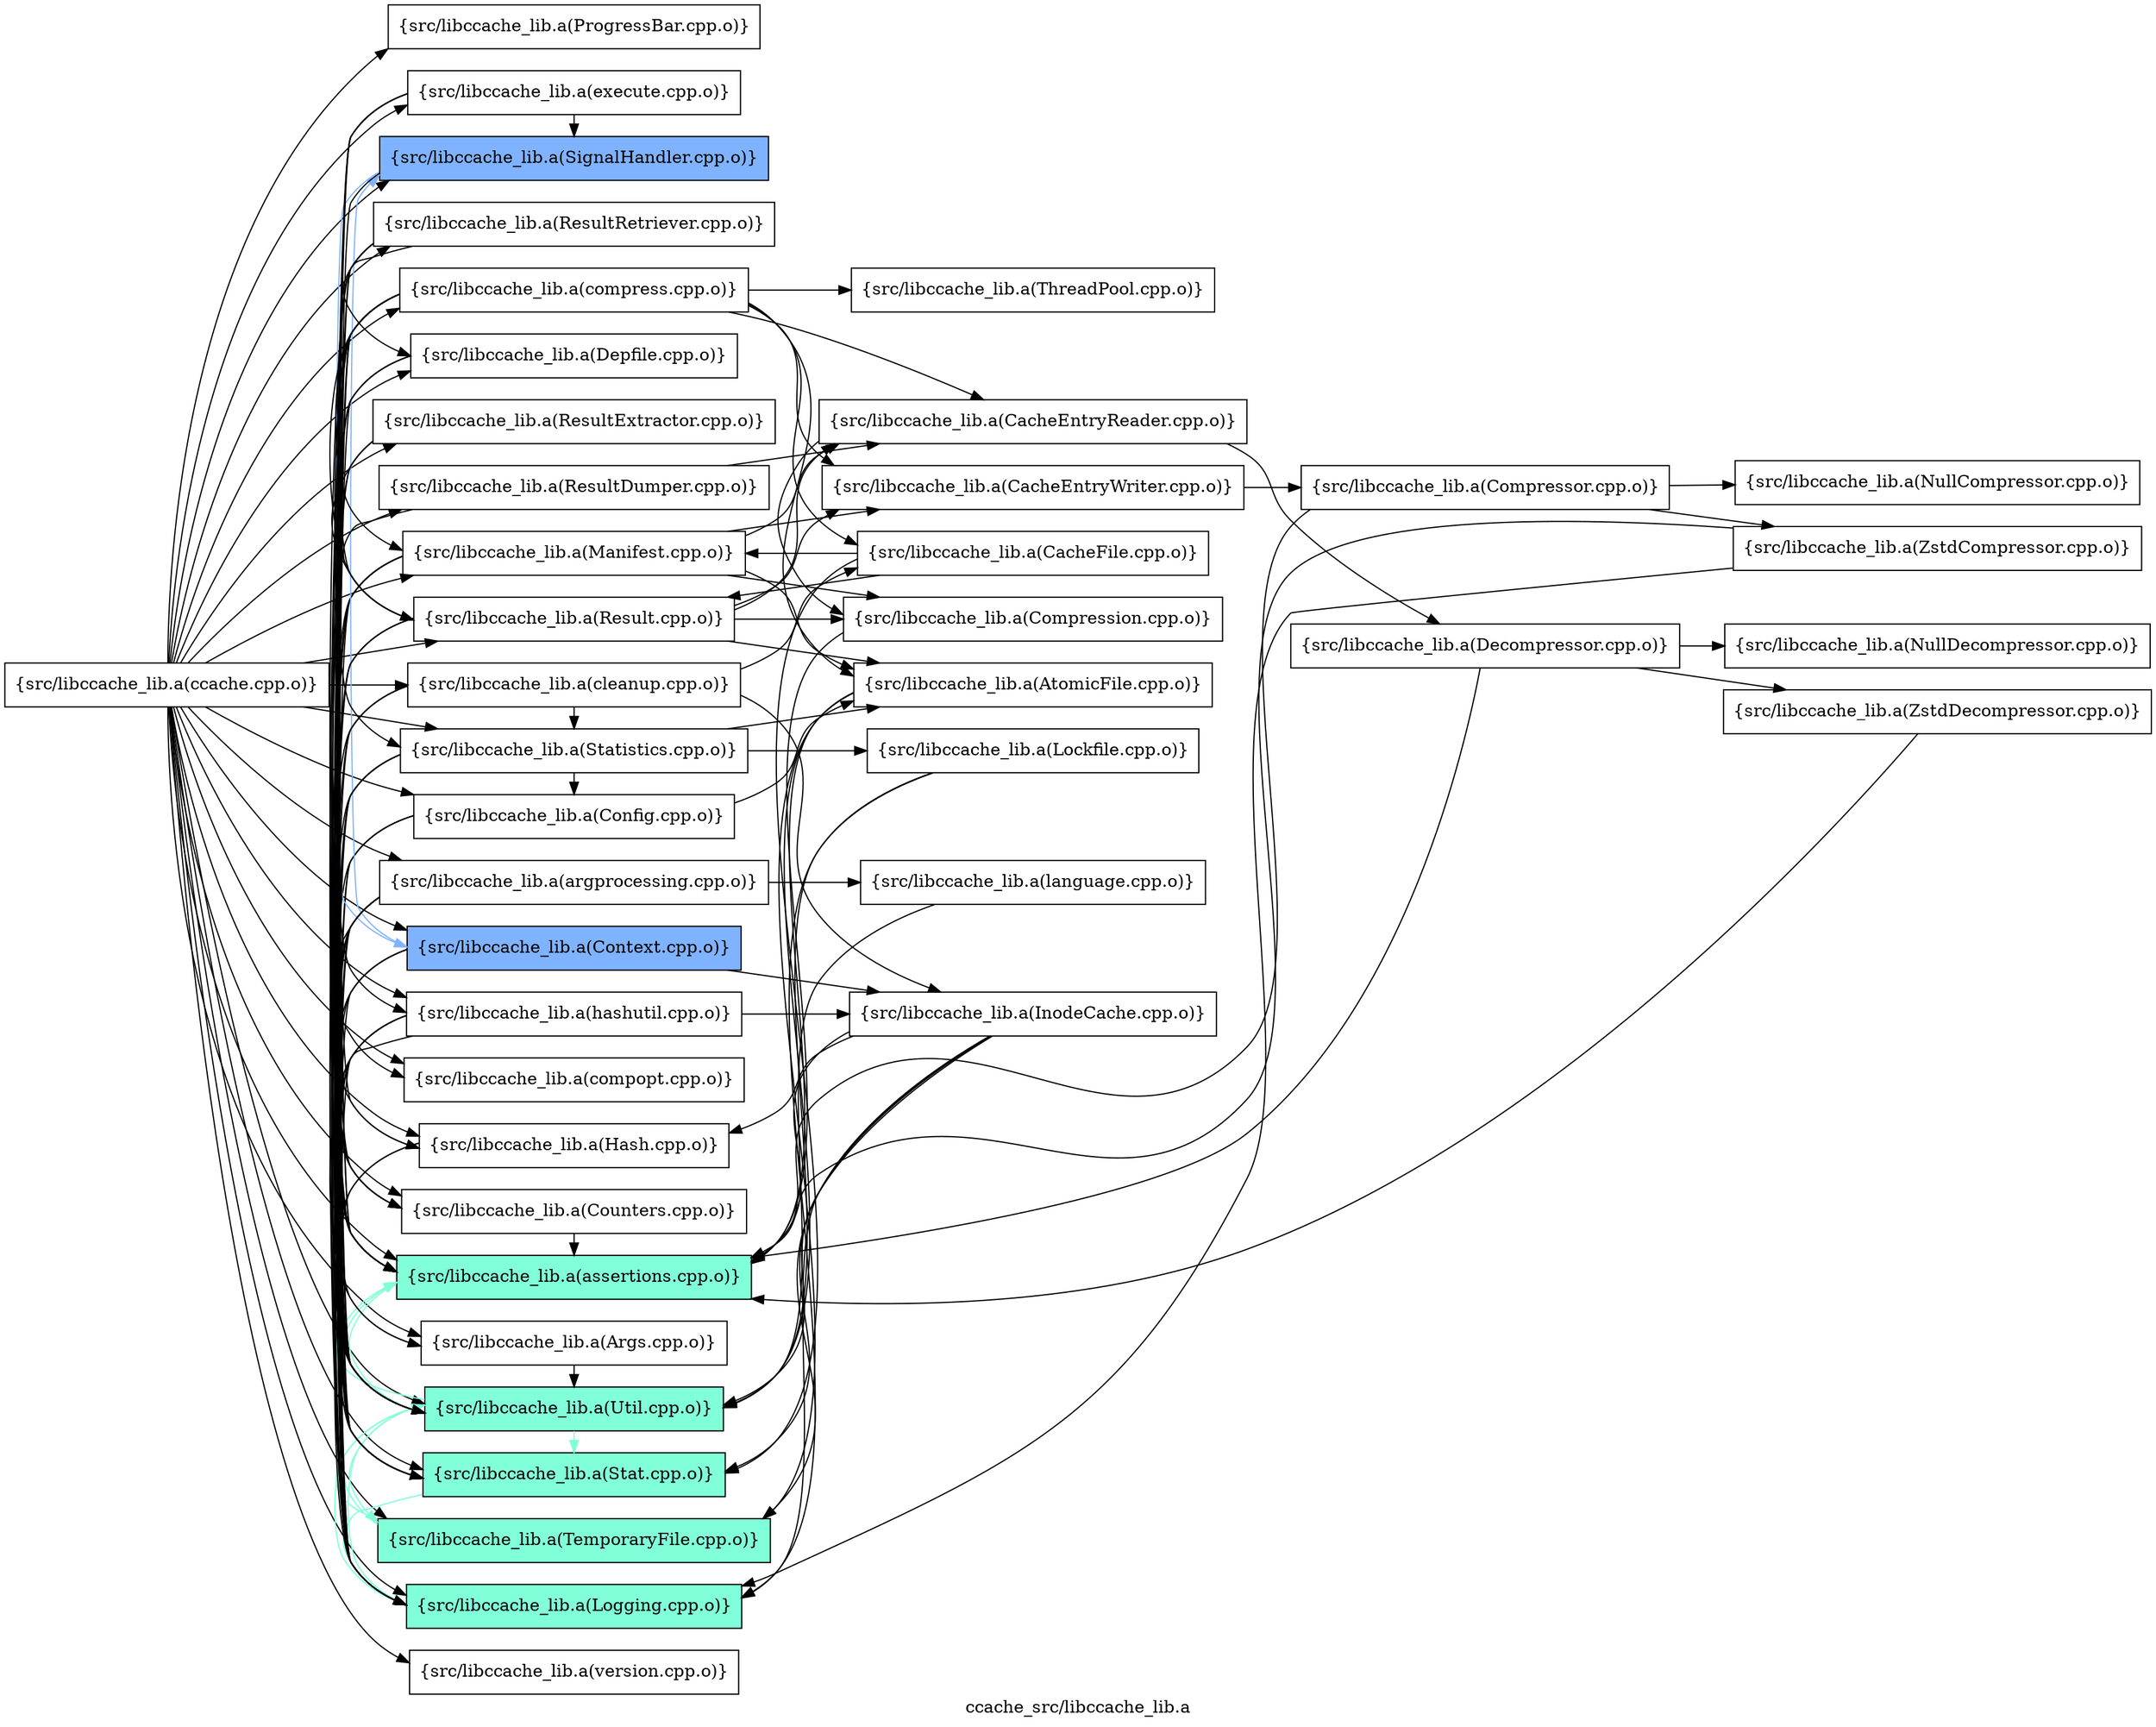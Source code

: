 digraph "ccache_src/libccache_lib.a" {
	label="ccache_src/libccache_lib.a";
	rankdir=LR;
	{ rank=same; Node0x562459ce62c8;  }
	{ rank=same; Node0x562459ce7088; Node0x562459ce6db8; Node0x562459ce7e98; Node0x562459ce5d78; Node0x562459ce6e08; Node0x562459ce5dc8; Node0x562459ce7268; Node0x562459ce6b38; Node0x562459ce6818; Node0x562459ce5ff8; Node0x562459ce6048; Node0x562459ce6318; Node0x562459ce6ea8; Node0x562459ce72b8; Node0x562459ce7ee8; Node0x562459ce5968; Node0x562459ce65e8; Node0x562459ce68b8; Node0x562459ce7678; Node0x562459ce69a8; Node0x562459ce61d8; Node0x562459ce59b8; Node0x562459ce7ad8; Node0x562459ce6cc8; Node0x562459ce70d8; Node0x562459ce5788;  }
	{ rank=same; Node0x562459ce7d08; Node0x562459ce58c8; Node0x562459ce7808; Node0x562459ce5cd8; Node0x562459ce7cb8; Node0x562459ce6ef8; Node0x562459ce6548; Node0x562459ce73f8; Node0x562459ce7858;  }
	{ rank=same; Node0x562459ce7178; Node0x562459ce7308;  }

	Node0x562459ce62c8 [shape=record,shape=box,group=0,label="{src/libccache_lib.a(ccache.cpp.o)}"];
	Node0x562459ce62c8 -> Node0x562459ce7088;
	Node0x562459ce62c8 -> Node0x562459ce6db8;
	Node0x562459ce62c8 -> Node0x562459ce7e98;
	Node0x562459ce62c8 -> Node0x562459ce5d78;
	Node0x562459ce62c8 -> Node0x562459ce6e08;
	Node0x562459ce62c8 -> Node0x562459ce5dc8;
	Node0x562459ce62c8 -> Node0x562459ce7268;
	Node0x562459ce62c8 -> Node0x562459ce6b38;
	Node0x562459ce62c8 -> Node0x562459ce6818;
	Node0x562459ce62c8 -> Node0x562459ce5ff8;
	Node0x562459ce62c8 -> Node0x562459ce6048;
	Node0x562459ce62c8 -> Node0x562459ce6318;
	Node0x562459ce62c8 -> Node0x562459ce6ea8;
	Node0x562459ce62c8 -> Node0x562459ce72b8;
	Node0x562459ce62c8 -> Node0x562459ce7ee8;
	Node0x562459ce62c8 -> Node0x562459ce5968;
	Node0x562459ce62c8 -> Node0x562459ce65e8;
	Node0x562459ce62c8 -> Node0x562459ce68b8;
	Node0x562459ce62c8 -> Node0x562459ce7678;
	Node0x562459ce62c8 -> Node0x562459ce69a8;
	Node0x562459ce62c8 -> Node0x562459ce61d8;
	Node0x562459ce62c8 -> Node0x562459ce59b8;
	Node0x562459ce62c8 -> Node0x562459ce7ad8;
	Node0x562459ce62c8 -> Node0x562459ce6cc8;
	Node0x562459ce62c8 -> Node0x562459ce70d8;
	Node0x562459ce62c8 -> Node0x562459ce5788;
	Node0x562459ce7088 [shape=record,shape=box,group=0,label="{src/libccache_lib.a(ProgressBar.cpp.o)}"];
	Node0x562459ce6db8 [shape=record,shape=box,group=0,label="{src/libccache_lib.a(Counters.cpp.o)}"];
	Node0x562459ce6db8 -> Node0x562459ce7e98;
	Node0x562459ce7e98 [shape=record,shape=box,group=1,style=filled,fillcolor="0.450000 0.5 1",label="{src/libccache_lib.a(assertions.cpp.o)}"];
	Node0x562459ce7e98 -> Node0x562459ce5d78[color="0.450000 0.5 1"];
	Node0x562459ce5d78 [shape=record,shape=box,group=1,style=filled,fillcolor="0.450000 0.5 1",label="{src/libccache_lib.a(Util.cpp.o)}"];
	Node0x562459ce5d78 -> Node0x562459ce7e98[color="0.450000 0.5 1"];
	Node0x562459ce5d78 -> Node0x562459ce7268[color="0.450000 0.5 1"];
	Node0x562459ce5d78 -> Node0x562459ce6b38[color="0.450000 0.5 1"];
	Node0x562459ce5d78 -> Node0x562459ce6818[color="0.450000 0.5 1"];
	Node0x562459ce6e08 [shape=record,shape=box,group=0,label="{src/libccache_lib.a(hashutil.cpp.o)}"];
	Node0x562459ce6e08 -> Node0x562459ce5d78;
	Node0x562459ce6e08 -> Node0x562459ce7d08;
	Node0x562459ce6e08 -> Node0x562459ce7268;
	Node0x562459ce6e08 -> Node0x562459ce6b38;
	Node0x562459ce6e08 -> Node0x562459ce6048;
	Node0x562459ce6e08 -> Node0x562459ce6318;
	Node0x562459ce5dc8 [shape=record,shape=box,group=0,label="{src/libccache_lib.a(version.cpp.o)}"];
	Node0x562459ce7268 [shape=record,shape=box,group=1,style=filled,fillcolor="0.450000 0.5 1",label="{src/libccache_lib.a(Stat.cpp.o)}"];
	Node0x562459ce7268 -> Node0x562459ce6b38[color="0.450000 0.5 1"];
	Node0x562459ce6b38 [shape=record,shape=box,group=1,style=filled,fillcolor="0.450000 0.5 1",label="{src/libccache_lib.a(Logging.cpp.o)}"];
	Node0x562459ce6b38 -> Node0x562459ce5d78[color="0.450000 0.5 1"];
	Node0x562459ce6818 [shape=record,shape=box,group=1,style=filled,fillcolor="0.450000 0.5 1",label="{src/libccache_lib.a(TemporaryFile.cpp.o)}"];
	Node0x562459ce6818 -> Node0x562459ce7e98[color="0.450000 0.5 1"];
	Node0x562459ce6818 -> Node0x562459ce5d78[color="0.450000 0.5 1"];
	Node0x562459ce5ff8 [shape=record,shape=box,group=0,label="{src/libccache_lib.a(Manifest.cpp.o)}"];
	Node0x562459ce5ff8 -> Node0x562459ce5d78;
	Node0x562459ce5ff8 -> Node0x562459ce6e08;
	Node0x562459ce5ff8 -> Node0x562459ce7268;
	Node0x562459ce5ff8 -> Node0x562459ce6b38;
	Node0x562459ce5ff8 -> Node0x562459ce58c8;
	Node0x562459ce5ff8 -> Node0x562459ce7808;
	Node0x562459ce5ff8 -> Node0x562459ce5cd8;
	Node0x562459ce5ff8 -> Node0x562459ce7cb8;
	Node0x562459ce5ff8 -> Node0x562459ce6048;
	Node0x562459ce6048 [shape=record,shape=box,group=0,label="{src/libccache_lib.a(Hash.cpp.o)}"];
	Node0x562459ce6048 -> Node0x562459ce5d78;
	Node0x562459ce6048 -> Node0x562459ce6b38;
	Node0x562459ce6318 [shape=record,shape=box,group=0,label="{src/libccache_lib.a(Args.cpp.o)}"];
	Node0x562459ce6318 -> Node0x562459ce5d78;
	Node0x562459ce6ea8 [shape=record,shape=box,group=0,label="{src/libccache_lib.a(Config.cpp.o)}"];
	Node0x562459ce6ea8 -> Node0x562459ce7e98;
	Node0x562459ce6ea8 -> Node0x562459ce5d78;
	Node0x562459ce6ea8 -> Node0x562459ce7268;
	Node0x562459ce6ea8 -> Node0x562459ce5cd8;
	Node0x562459ce72b8 [shape=record,shape=box,group=2,style=filled,fillcolor="0.600000 0.5 1",label="{src/libccache_lib.a(Context.cpp.o)}"];
	Node0x562459ce72b8 -> Node0x562459ce6db8;
	Node0x562459ce72b8 -> Node0x562459ce5d78;
	Node0x562459ce72b8 -> Node0x562459ce7d08;
	Node0x562459ce72b8 -> Node0x562459ce6b38;
	Node0x562459ce72b8 -> Node0x562459ce7ee8[color="0.600000 0.5 1"];
	Node0x562459ce7ee8 [shape=record,shape=box,group=2,style=filled,fillcolor="0.600000 0.5 1",label="{src/libccache_lib.a(SignalHandler.cpp.o)}"];
	Node0x562459ce7ee8 -> Node0x562459ce7e98;
	Node0x562459ce7ee8 -> Node0x562459ce72b8[color="0.600000 0.5 1"];
	Node0x562459ce5968 [shape=record,shape=box,group=0,label="{src/libccache_lib.a(Result.cpp.o)}"];
	Node0x562459ce5968 -> Node0x562459ce5d78;
	Node0x562459ce5968 -> Node0x562459ce7268;
	Node0x562459ce5968 -> Node0x562459ce6b38;
	Node0x562459ce5968 -> Node0x562459ce58c8;
	Node0x562459ce5968 -> Node0x562459ce7808;
	Node0x562459ce5968 -> Node0x562459ce5cd8;
	Node0x562459ce5968 -> Node0x562459ce7cb8;
	Node0x562459ce65e8 [shape=record,shape=box,group=0,label="{src/libccache_lib.a(ResultRetriever.cpp.o)}"];
	Node0x562459ce65e8 -> Node0x562459ce7e98;
	Node0x562459ce65e8 -> Node0x562459ce5d78;
	Node0x562459ce65e8 -> Node0x562459ce6b38;
	Node0x562459ce65e8 -> Node0x562459ce5968;
	Node0x562459ce65e8 -> Node0x562459ce68b8;
	Node0x562459ce68b8 [shape=record,shape=box,group=0,label="{src/libccache_lib.a(Depfile.cpp.o)}"];
	Node0x562459ce68b8 -> Node0x562459ce7e98;
	Node0x562459ce68b8 -> Node0x562459ce5d78;
	Node0x562459ce68b8 -> Node0x562459ce6b38;
	Node0x562459ce7678 [shape=record,shape=box,group=0,label="{src/libccache_lib.a(Statistics.cpp.o)}"];
	Node0x562459ce7678 -> Node0x562459ce6db8;
	Node0x562459ce7678 -> Node0x562459ce5d78;
	Node0x562459ce7678 -> Node0x562459ce7268;
	Node0x562459ce7678 -> Node0x562459ce6b38;
	Node0x562459ce7678 -> Node0x562459ce5cd8;
	Node0x562459ce7678 -> Node0x562459ce6ea8;
	Node0x562459ce7678 -> Node0x562459ce6ef8;
	Node0x562459ce69a8 [shape=record,shape=box,group=0,label="{src/libccache_lib.a(ResultDumper.cpp.o)}"];
	Node0x562459ce69a8 -> Node0x562459ce58c8;
	Node0x562459ce69a8 -> Node0x562459ce5968;
	Node0x562459ce61d8 [shape=record,shape=box,group=0,label="{src/libccache_lib.a(ResultExtractor.cpp.o)}"];
	Node0x562459ce61d8 -> Node0x562459ce7e98;
	Node0x562459ce61d8 -> Node0x562459ce5d78;
	Node0x562459ce61d8 -> Node0x562459ce5968;
	Node0x562459ce59b8 [shape=record,shape=box,group=0,label="{src/libccache_lib.a(argprocessing.cpp.o)}"];
	Node0x562459ce59b8 -> Node0x562459ce7e98;
	Node0x562459ce59b8 -> Node0x562459ce5d78;
	Node0x562459ce59b8 -> Node0x562459ce6548;
	Node0x562459ce59b8 -> Node0x562459ce7268;
	Node0x562459ce59b8 -> Node0x562459ce6b38;
	Node0x562459ce59b8 -> Node0x562459ce6318;
	Node0x562459ce59b8 -> Node0x562459ce6cc8;
	Node0x562459ce7ad8 [shape=record,shape=box,group=0,label="{src/libccache_lib.a(cleanup.cpp.o)}"];
	Node0x562459ce7ad8 -> Node0x562459ce6db8;
	Node0x562459ce7ad8 -> Node0x562459ce5d78;
	Node0x562459ce7ad8 -> Node0x562459ce7d08;
	Node0x562459ce7ad8 -> Node0x562459ce6b38;
	Node0x562459ce7ad8 -> Node0x562459ce7678;
	Node0x562459ce7ad8 -> Node0x562459ce73f8;
	Node0x562459ce6cc8 [shape=record,shape=box,group=0,label="{src/libccache_lib.a(compopt.cpp.o)}"];
	Node0x562459ce70d8 [shape=record,shape=box,group=0,label="{src/libccache_lib.a(compress.cpp.o)}"];
	Node0x562459ce70d8 -> Node0x562459ce6db8;
	Node0x562459ce70d8 -> Node0x562459ce7e98;
	Node0x562459ce70d8 -> Node0x562459ce5d78;
	Node0x562459ce70d8 -> Node0x562459ce7268;
	Node0x562459ce70d8 -> Node0x562459ce6b38;
	Node0x562459ce70d8 -> Node0x562459ce5ff8;
	Node0x562459ce70d8 -> Node0x562459ce58c8;
	Node0x562459ce70d8 -> Node0x562459ce5cd8;
	Node0x562459ce70d8 -> Node0x562459ce7cb8;
	Node0x562459ce70d8 -> Node0x562459ce5968;
	Node0x562459ce70d8 -> Node0x562459ce7678;
	Node0x562459ce70d8 -> Node0x562459ce73f8;
	Node0x562459ce70d8 -> Node0x562459ce7858;
	Node0x562459ce5788 [shape=record,shape=box,group=0,label="{src/libccache_lib.a(execute.cpp.o)}"];
	Node0x562459ce5788 -> Node0x562459ce7e98;
	Node0x562459ce5788 -> Node0x562459ce5d78;
	Node0x562459ce5788 -> Node0x562459ce7268;
	Node0x562459ce5788 -> Node0x562459ce6b38;
	Node0x562459ce5788 -> Node0x562459ce7ee8;
	Node0x562459ce58c8 [shape=record,shape=box,group=0,label="{src/libccache_lib.a(CacheEntryReader.cpp.o)}"];
	Node0x562459ce58c8 -> Node0x562459ce7808;
	Node0x562459ce58c8 -> Node0x562459ce7178;
	Node0x562459ce7808 [shape=record,shape=box,group=0,label="{src/libccache_lib.a(Compression.cpp.o)}"];
	Node0x562459ce7808 -> Node0x562459ce7e98;
	Node0x562459ce5cd8 [shape=record,shape=box,group=0,label="{src/libccache_lib.a(AtomicFile.cpp.o)}"];
	Node0x562459ce5cd8 -> Node0x562459ce7e98;
	Node0x562459ce5cd8 -> Node0x562459ce5d78;
	Node0x562459ce5cd8 -> Node0x562459ce6818;
	Node0x562459ce7cb8 [shape=record,shape=box,group=0,label="{src/libccache_lib.a(CacheEntryWriter.cpp.o)}"];
	Node0x562459ce7cb8 -> Node0x562459ce7308;
	Node0x562459ce7178 [shape=record,shape=box,group=0,label="{src/libccache_lib.a(Decompressor.cpp.o)}"];
	Node0x562459ce7178 -> Node0x562459ce7e98;
	Node0x562459ce7178 -> Node0x562459ce6a48;
	Node0x562459ce7178 -> Node0x562459ce6278;
	Node0x562459ce6a48 [shape=record,shape=box,group=0,label="{src/libccache_lib.a(ZstdDecompressor.cpp.o)}"];
	Node0x562459ce6a48 -> Node0x562459ce7e98;
	Node0x562459ce6278 [shape=record,shape=box,group=0,label="{src/libccache_lib.a(NullDecompressor.cpp.o)}"];
	Node0x562459ce7308 [shape=record,shape=box,group=0,label="{src/libccache_lib.a(Compressor.cpp.o)}"];
	Node0x562459ce7308 -> Node0x562459ce7e98;
	Node0x562459ce7308 -> Node0x562459ce7588;
	Node0x562459ce7308 -> Node0x562459ce7c18;
	Node0x562459ce7588 [shape=record,shape=box,group=0,label="{src/libccache_lib.a(ZstdCompressor.cpp.o)}"];
	Node0x562459ce7588 -> Node0x562459ce7e98;
	Node0x562459ce7588 -> Node0x562459ce6b38;
	Node0x562459ce7c18 [shape=record,shape=box,group=0,label="{src/libccache_lib.a(NullCompressor.cpp.o)}"];
	Node0x562459ce7d08 [shape=record,shape=box,group=0,label="{src/libccache_lib.a(InodeCache.cpp.o)}"];
	Node0x562459ce7d08 -> Node0x562459ce7e98;
	Node0x562459ce7d08 -> Node0x562459ce5d78;
	Node0x562459ce7d08 -> Node0x562459ce7268;
	Node0x562459ce7d08 -> Node0x562459ce6b38;
	Node0x562459ce7d08 -> Node0x562459ce6818;
	Node0x562459ce7d08 -> Node0x562459ce6048;
	Node0x562459ce6ef8 [shape=record,shape=box,group=0,label="{src/libccache_lib.a(Lockfile.cpp.o)}"];
	Node0x562459ce6ef8 -> Node0x562459ce5d78;
	Node0x562459ce6ef8 -> Node0x562459ce6b38;
	Node0x562459ce6548 [shape=record,shape=box,group=0,label="{src/libccache_lib.a(language.cpp.o)}"];
	Node0x562459ce6548 -> Node0x562459ce5d78;
	Node0x562459ce73f8 [shape=record,shape=box,group=0,label="{src/libccache_lib.a(CacheFile.cpp.o)}"];
	Node0x562459ce73f8 -> Node0x562459ce7268;
	Node0x562459ce73f8 -> Node0x562459ce5ff8;
	Node0x562459ce73f8 -> Node0x562459ce5968;
	Node0x562459ce7858 [shape=record,shape=box,group=0,label="{src/libccache_lib.a(ThreadPool.cpp.o)}"];
}
